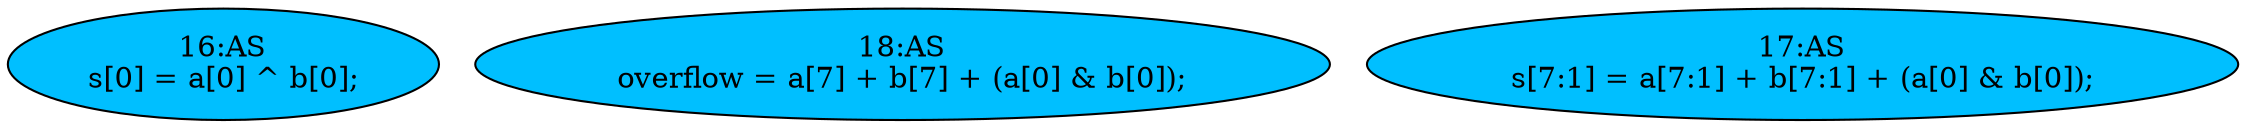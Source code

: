 strict digraph "compose( ,  )" {
	node [label="\N"];
	"16:AS"	[ast="<pyverilog.vparser.ast.Assign object at 0x7fc53efa37d0>",
		def_var="['s']",
		fillcolor=deepskyblue,
		label="16:AS
s[0] = a[0] ^ b[0];",
		statements="[]",
		style=filled,
		typ=Assign,
		use_var="['a', 'b']"];
	"18:AS"	[ast="<pyverilog.vparser.ast.Assign object at 0x7fc53efa60d0>",
		def_var="['overflow']",
		fillcolor=deepskyblue,
		label="18:AS
overflow = a[7] + b[7] + (a[0] & b[0]);",
		statements="[]",
		style=filled,
		typ=Assign,
		use_var="['a', 'b', 'a', 'b']"];
	"17:AS"	[ast="<pyverilog.vparser.ast.Assign object at 0x7fc53efb1590>",
		def_var="['s']",
		fillcolor=deepskyblue,
		label="17:AS
s[7:1] = a[7:1] + b[7:1] + (a[0] & b[0]);",
		statements="[]",
		style=filled,
		typ=Assign,
		use_var="['a', 'b', 'a', 'b']"];
}
